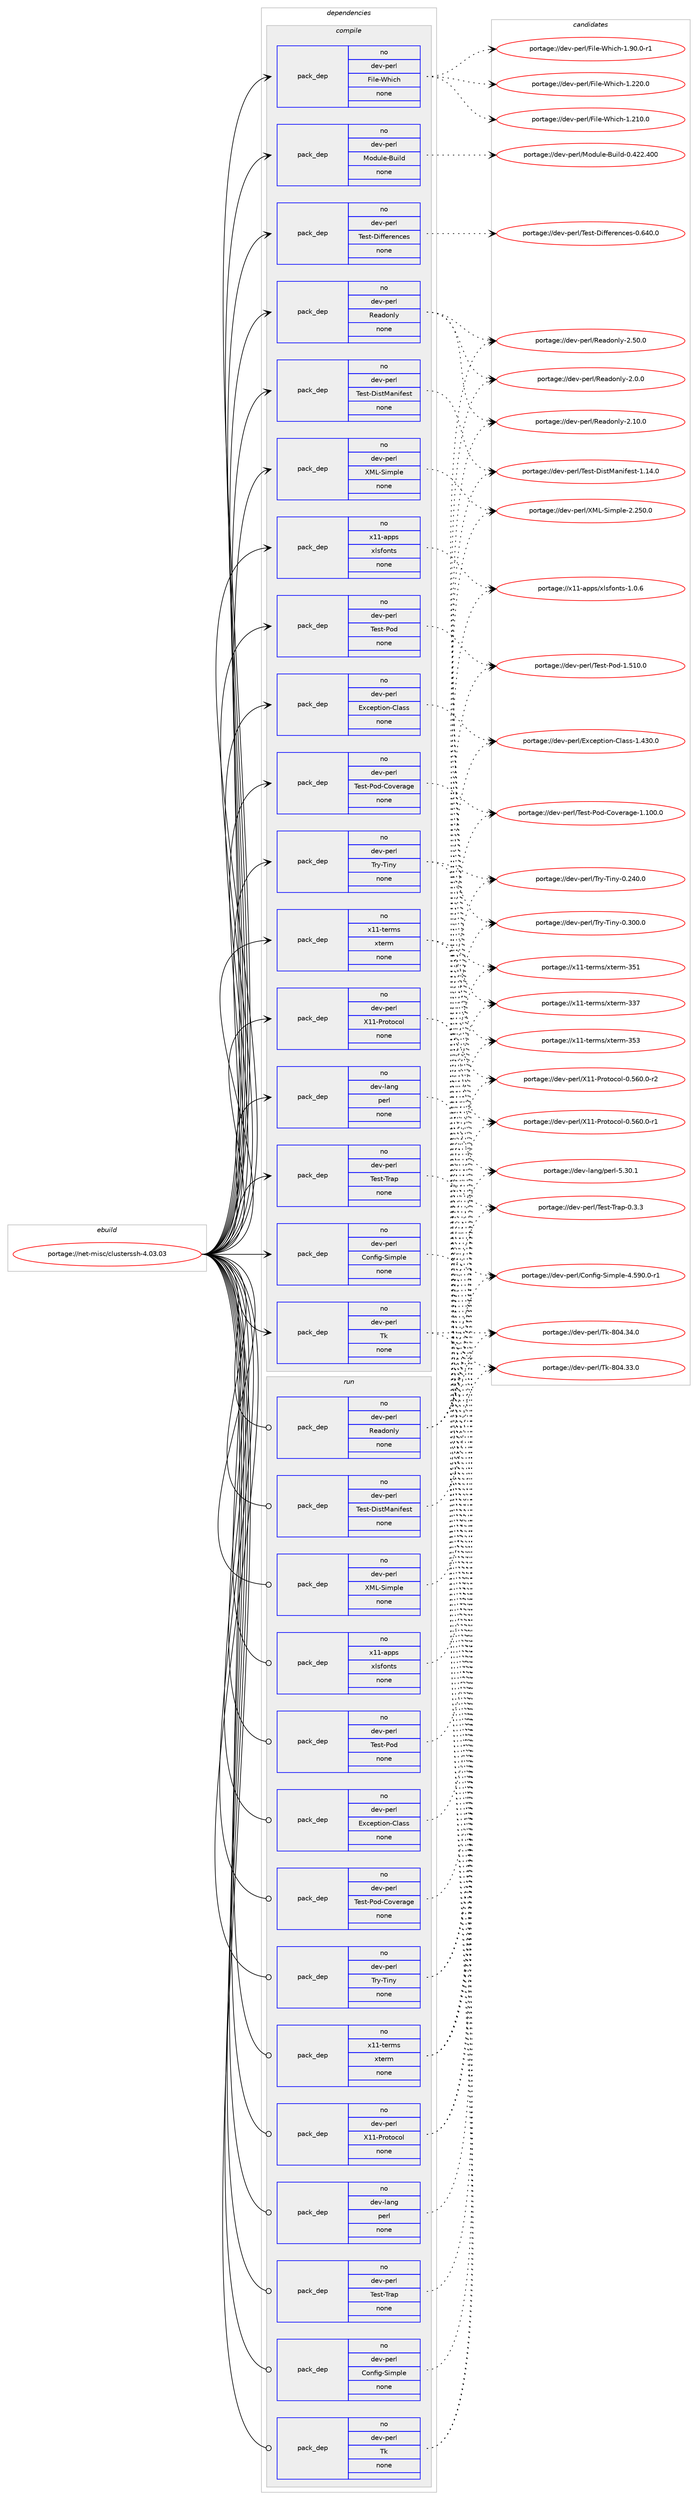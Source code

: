 digraph prolog {

# *************
# Graph options
# *************

newrank=true;
concentrate=true;
compound=true;
graph [rankdir=LR,fontname=Helvetica,fontsize=10,ranksep=1.5];#, ranksep=2.5, nodesep=0.2];
edge  [arrowhead=vee];
node  [fontname=Helvetica,fontsize=10];

# **********
# The ebuild
# **********

subgraph cluster_leftcol {
color=gray;
rank=same;
label=<<i>ebuild</i>>;
id [label="portage://net-misc/clusterssh-4.03.03", color=red, width=4, href="../net-misc/clusterssh-4.03.03.svg"];
}

# ****************
# The dependencies
# ****************

subgraph cluster_midcol {
color=gray;
label=<<i>dependencies</i>>;
subgraph cluster_compile {
fillcolor="#eeeeee";
style=filled;
label=<<i>compile</i>>;
subgraph pack58965 {
dependency76016 [label=<<TABLE BORDER="0" CELLBORDER="1" CELLSPACING="0" CELLPADDING="4" WIDTH="220"><TR><TD ROWSPAN="6" CELLPADDING="30">pack_dep</TD></TR><TR><TD WIDTH="110">no</TD></TR><TR><TD>dev-lang</TD></TR><TR><TD>perl</TD></TR><TR><TD>none</TD></TR><TR><TD></TD></TR></TABLE>>, shape=none, color=blue];
}
id:e -> dependency76016:w [weight=20,style="solid",arrowhead="vee"];
subgraph pack58966 {
dependency76017 [label=<<TABLE BORDER="0" CELLBORDER="1" CELLSPACING="0" CELLPADDING="4" WIDTH="220"><TR><TD ROWSPAN="6" CELLPADDING="30">pack_dep</TD></TR><TR><TD WIDTH="110">no</TD></TR><TR><TD>dev-perl</TD></TR><TR><TD>Config-Simple</TD></TR><TR><TD>none</TD></TR><TR><TD></TD></TR></TABLE>>, shape=none, color=blue];
}
id:e -> dependency76017:w [weight=20,style="solid",arrowhead="vee"];
subgraph pack58967 {
dependency76018 [label=<<TABLE BORDER="0" CELLBORDER="1" CELLSPACING="0" CELLPADDING="4" WIDTH="220"><TR><TD ROWSPAN="6" CELLPADDING="30">pack_dep</TD></TR><TR><TD WIDTH="110">no</TD></TR><TR><TD>dev-perl</TD></TR><TR><TD>Exception-Class</TD></TR><TR><TD>none</TD></TR><TR><TD></TD></TR></TABLE>>, shape=none, color=blue];
}
id:e -> dependency76018:w [weight=20,style="solid",arrowhead="vee"];
subgraph pack58968 {
dependency76019 [label=<<TABLE BORDER="0" CELLBORDER="1" CELLSPACING="0" CELLPADDING="4" WIDTH="220"><TR><TD ROWSPAN="6" CELLPADDING="30">pack_dep</TD></TR><TR><TD WIDTH="110">no</TD></TR><TR><TD>dev-perl</TD></TR><TR><TD>File-Which</TD></TR><TR><TD>none</TD></TR><TR><TD></TD></TR></TABLE>>, shape=none, color=blue];
}
id:e -> dependency76019:w [weight=20,style="solid",arrowhead="vee"];
subgraph pack58969 {
dependency76020 [label=<<TABLE BORDER="0" CELLBORDER="1" CELLSPACING="0" CELLPADDING="4" WIDTH="220"><TR><TD ROWSPAN="6" CELLPADDING="30">pack_dep</TD></TR><TR><TD WIDTH="110">no</TD></TR><TR><TD>dev-perl</TD></TR><TR><TD>Module-Build</TD></TR><TR><TD>none</TD></TR><TR><TD></TD></TR></TABLE>>, shape=none, color=blue];
}
id:e -> dependency76020:w [weight=20,style="solid",arrowhead="vee"];
subgraph pack58970 {
dependency76021 [label=<<TABLE BORDER="0" CELLBORDER="1" CELLSPACING="0" CELLPADDING="4" WIDTH="220"><TR><TD ROWSPAN="6" CELLPADDING="30">pack_dep</TD></TR><TR><TD WIDTH="110">no</TD></TR><TR><TD>dev-perl</TD></TR><TR><TD>Readonly</TD></TR><TR><TD>none</TD></TR><TR><TD></TD></TR></TABLE>>, shape=none, color=blue];
}
id:e -> dependency76021:w [weight=20,style="solid",arrowhead="vee"];
subgraph pack58971 {
dependency76022 [label=<<TABLE BORDER="0" CELLBORDER="1" CELLSPACING="0" CELLPADDING="4" WIDTH="220"><TR><TD ROWSPAN="6" CELLPADDING="30">pack_dep</TD></TR><TR><TD WIDTH="110">no</TD></TR><TR><TD>dev-perl</TD></TR><TR><TD>Test-Differences</TD></TR><TR><TD>none</TD></TR><TR><TD></TD></TR></TABLE>>, shape=none, color=blue];
}
id:e -> dependency76022:w [weight=20,style="solid",arrowhead="vee"];
subgraph pack58972 {
dependency76023 [label=<<TABLE BORDER="0" CELLBORDER="1" CELLSPACING="0" CELLPADDING="4" WIDTH="220"><TR><TD ROWSPAN="6" CELLPADDING="30">pack_dep</TD></TR><TR><TD WIDTH="110">no</TD></TR><TR><TD>dev-perl</TD></TR><TR><TD>Test-DistManifest</TD></TR><TR><TD>none</TD></TR><TR><TD></TD></TR></TABLE>>, shape=none, color=blue];
}
id:e -> dependency76023:w [weight=20,style="solid",arrowhead="vee"];
subgraph pack58973 {
dependency76024 [label=<<TABLE BORDER="0" CELLBORDER="1" CELLSPACING="0" CELLPADDING="4" WIDTH="220"><TR><TD ROWSPAN="6" CELLPADDING="30">pack_dep</TD></TR><TR><TD WIDTH="110">no</TD></TR><TR><TD>dev-perl</TD></TR><TR><TD>Test-Pod</TD></TR><TR><TD>none</TD></TR><TR><TD></TD></TR></TABLE>>, shape=none, color=blue];
}
id:e -> dependency76024:w [weight=20,style="solid",arrowhead="vee"];
subgraph pack58974 {
dependency76025 [label=<<TABLE BORDER="0" CELLBORDER="1" CELLSPACING="0" CELLPADDING="4" WIDTH="220"><TR><TD ROWSPAN="6" CELLPADDING="30">pack_dep</TD></TR><TR><TD WIDTH="110">no</TD></TR><TR><TD>dev-perl</TD></TR><TR><TD>Test-Pod-Coverage</TD></TR><TR><TD>none</TD></TR><TR><TD></TD></TR></TABLE>>, shape=none, color=blue];
}
id:e -> dependency76025:w [weight=20,style="solid",arrowhead="vee"];
subgraph pack58975 {
dependency76026 [label=<<TABLE BORDER="0" CELLBORDER="1" CELLSPACING="0" CELLPADDING="4" WIDTH="220"><TR><TD ROWSPAN="6" CELLPADDING="30">pack_dep</TD></TR><TR><TD WIDTH="110">no</TD></TR><TR><TD>dev-perl</TD></TR><TR><TD>Test-Trap</TD></TR><TR><TD>none</TD></TR><TR><TD></TD></TR></TABLE>>, shape=none, color=blue];
}
id:e -> dependency76026:w [weight=20,style="solid",arrowhead="vee"];
subgraph pack58976 {
dependency76027 [label=<<TABLE BORDER="0" CELLBORDER="1" CELLSPACING="0" CELLPADDING="4" WIDTH="220"><TR><TD ROWSPAN="6" CELLPADDING="30">pack_dep</TD></TR><TR><TD WIDTH="110">no</TD></TR><TR><TD>dev-perl</TD></TR><TR><TD>Tk</TD></TR><TR><TD>none</TD></TR><TR><TD></TD></TR></TABLE>>, shape=none, color=blue];
}
id:e -> dependency76027:w [weight=20,style="solid",arrowhead="vee"];
subgraph pack58977 {
dependency76028 [label=<<TABLE BORDER="0" CELLBORDER="1" CELLSPACING="0" CELLPADDING="4" WIDTH="220"><TR><TD ROWSPAN="6" CELLPADDING="30">pack_dep</TD></TR><TR><TD WIDTH="110">no</TD></TR><TR><TD>dev-perl</TD></TR><TR><TD>Try-Tiny</TD></TR><TR><TD>none</TD></TR><TR><TD></TD></TR></TABLE>>, shape=none, color=blue];
}
id:e -> dependency76028:w [weight=20,style="solid",arrowhead="vee"];
subgraph pack58978 {
dependency76029 [label=<<TABLE BORDER="0" CELLBORDER="1" CELLSPACING="0" CELLPADDING="4" WIDTH="220"><TR><TD ROWSPAN="6" CELLPADDING="30">pack_dep</TD></TR><TR><TD WIDTH="110">no</TD></TR><TR><TD>dev-perl</TD></TR><TR><TD>X11-Protocol</TD></TR><TR><TD>none</TD></TR><TR><TD></TD></TR></TABLE>>, shape=none, color=blue];
}
id:e -> dependency76029:w [weight=20,style="solid",arrowhead="vee"];
subgraph pack58979 {
dependency76030 [label=<<TABLE BORDER="0" CELLBORDER="1" CELLSPACING="0" CELLPADDING="4" WIDTH="220"><TR><TD ROWSPAN="6" CELLPADDING="30">pack_dep</TD></TR><TR><TD WIDTH="110">no</TD></TR><TR><TD>dev-perl</TD></TR><TR><TD>XML-Simple</TD></TR><TR><TD>none</TD></TR><TR><TD></TD></TR></TABLE>>, shape=none, color=blue];
}
id:e -> dependency76030:w [weight=20,style="solid",arrowhead="vee"];
subgraph pack58980 {
dependency76031 [label=<<TABLE BORDER="0" CELLBORDER="1" CELLSPACING="0" CELLPADDING="4" WIDTH="220"><TR><TD ROWSPAN="6" CELLPADDING="30">pack_dep</TD></TR><TR><TD WIDTH="110">no</TD></TR><TR><TD>x11-apps</TD></TR><TR><TD>xlsfonts</TD></TR><TR><TD>none</TD></TR><TR><TD></TD></TR></TABLE>>, shape=none, color=blue];
}
id:e -> dependency76031:w [weight=20,style="solid",arrowhead="vee"];
subgraph pack58981 {
dependency76032 [label=<<TABLE BORDER="0" CELLBORDER="1" CELLSPACING="0" CELLPADDING="4" WIDTH="220"><TR><TD ROWSPAN="6" CELLPADDING="30">pack_dep</TD></TR><TR><TD WIDTH="110">no</TD></TR><TR><TD>x11-terms</TD></TR><TR><TD>xterm</TD></TR><TR><TD>none</TD></TR><TR><TD></TD></TR></TABLE>>, shape=none, color=blue];
}
id:e -> dependency76032:w [weight=20,style="solid",arrowhead="vee"];
}
subgraph cluster_compileandrun {
fillcolor="#eeeeee";
style=filled;
label=<<i>compile and run</i>>;
}
subgraph cluster_run {
fillcolor="#eeeeee";
style=filled;
label=<<i>run</i>>;
subgraph pack58982 {
dependency76033 [label=<<TABLE BORDER="0" CELLBORDER="1" CELLSPACING="0" CELLPADDING="4" WIDTH="220"><TR><TD ROWSPAN="6" CELLPADDING="30">pack_dep</TD></TR><TR><TD WIDTH="110">no</TD></TR><TR><TD>dev-lang</TD></TR><TR><TD>perl</TD></TR><TR><TD>none</TD></TR><TR><TD></TD></TR></TABLE>>, shape=none, color=blue];
}
id:e -> dependency76033:w [weight=20,style="solid",arrowhead="odot"];
subgraph pack58983 {
dependency76034 [label=<<TABLE BORDER="0" CELLBORDER="1" CELLSPACING="0" CELLPADDING="4" WIDTH="220"><TR><TD ROWSPAN="6" CELLPADDING="30">pack_dep</TD></TR><TR><TD WIDTH="110">no</TD></TR><TR><TD>dev-perl</TD></TR><TR><TD>Config-Simple</TD></TR><TR><TD>none</TD></TR><TR><TD></TD></TR></TABLE>>, shape=none, color=blue];
}
id:e -> dependency76034:w [weight=20,style="solid",arrowhead="odot"];
subgraph pack58984 {
dependency76035 [label=<<TABLE BORDER="0" CELLBORDER="1" CELLSPACING="0" CELLPADDING="4" WIDTH="220"><TR><TD ROWSPAN="6" CELLPADDING="30">pack_dep</TD></TR><TR><TD WIDTH="110">no</TD></TR><TR><TD>dev-perl</TD></TR><TR><TD>Exception-Class</TD></TR><TR><TD>none</TD></TR><TR><TD></TD></TR></TABLE>>, shape=none, color=blue];
}
id:e -> dependency76035:w [weight=20,style="solid",arrowhead="odot"];
subgraph pack58985 {
dependency76036 [label=<<TABLE BORDER="0" CELLBORDER="1" CELLSPACING="0" CELLPADDING="4" WIDTH="220"><TR><TD ROWSPAN="6" CELLPADDING="30">pack_dep</TD></TR><TR><TD WIDTH="110">no</TD></TR><TR><TD>dev-perl</TD></TR><TR><TD>Readonly</TD></TR><TR><TD>none</TD></TR><TR><TD></TD></TR></TABLE>>, shape=none, color=blue];
}
id:e -> dependency76036:w [weight=20,style="solid",arrowhead="odot"];
subgraph pack58986 {
dependency76037 [label=<<TABLE BORDER="0" CELLBORDER="1" CELLSPACING="0" CELLPADDING="4" WIDTH="220"><TR><TD ROWSPAN="6" CELLPADDING="30">pack_dep</TD></TR><TR><TD WIDTH="110">no</TD></TR><TR><TD>dev-perl</TD></TR><TR><TD>Test-DistManifest</TD></TR><TR><TD>none</TD></TR><TR><TD></TD></TR></TABLE>>, shape=none, color=blue];
}
id:e -> dependency76037:w [weight=20,style="solid",arrowhead="odot"];
subgraph pack58987 {
dependency76038 [label=<<TABLE BORDER="0" CELLBORDER="1" CELLSPACING="0" CELLPADDING="4" WIDTH="220"><TR><TD ROWSPAN="6" CELLPADDING="30">pack_dep</TD></TR><TR><TD WIDTH="110">no</TD></TR><TR><TD>dev-perl</TD></TR><TR><TD>Test-Pod</TD></TR><TR><TD>none</TD></TR><TR><TD></TD></TR></TABLE>>, shape=none, color=blue];
}
id:e -> dependency76038:w [weight=20,style="solid",arrowhead="odot"];
subgraph pack58988 {
dependency76039 [label=<<TABLE BORDER="0" CELLBORDER="1" CELLSPACING="0" CELLPADDING="4" WIDTH="220"><TR><TD ROWSPAN="6" CELLPADDING="30">pack_dep</TD></TR><TR><TD WIDTH="110">no</TD></TR><TR><TD>dev-perl</TD></TR><TR><TD>Test-Pod-Coverage</TD></TR><TR><TD>none</TD></TR><TR><TD></TD></TR></TABLE>>, shape=none, color=blue];
}
id:e -> dependency76039:w [weight=20,style="solid",arrowhead="odot"];
subgraph pack58989 {
dependency76040 [label=<<TABLE BORDER="0" CELLBORDER="1" CELLSPACING="0" CELLPADDING="4" WIDTH="220"><TR><TD ROWSPAN="6" CELLPADDING="30">pack_dep</TD></TR><TR><TD WIDTH="110">no</TD></TR><TR><TD>dev-perl</TD></TR><TR><TD>Test-Trap</TD></TR><TR><TD>none</TD></TR><TR><TD></TD></TR></TABLE>>, shape=none, color=blue];
}
id:e -> dependency76040:w [weight=20,style="solid",arrowhead="odot"];
subgraph pack58990 {
dependency76041 [label=<<TABLE BORDER="0" CELLBORDER="1" CELLSPACING="0" CELLPADDING="4" WIDTH="220"><TR><TD ROWSPAN="6" CELLPADDING="30">pack_dep</TD></TR><TR><TD WIDTH="110">no</TD></TR><TR><TD>dev-perl</TD></TR><TR><TD>Tk</TD></TR><TR><TD>none</TD></TR><TR><TD></TD></TR></TABLE>>, shape=none, color=blue];
}
id:e -> dependency76041:w [weight=20,style="solid",arrowhead="odot"];
subgraph pack58991 {
dependency76042 [label=<<TABLE BORDER="0" CELLBORDER="1" CELLSPACING="0" CELLPADDING="4" WIDTH="220"><TR><TD ROWSPAN="6" CELLPADDING="30">pack_dep</TD></TR><TR><TD WIDTH="110">no</TD></TR><TR><TD>dev-perl</TD></TR><TR><TD>Try-Tiny</TD></TR><TR><TD>none</TD></TR><TR><TD></TD></TR></TABLE>>, shape=none, color=blue];
}
id:e -> dependency76042:w [weight=20,style="solid",arrowhead="odot"];
subgraph pack58992 {
dependency76043 [label=<<TABLE BORDER="0" CELLBORDER="1" CELLSPACING="0" CELLPADDING="4" WIDTH="220"><TR><TD ROWSPAN="6" CELLPADDING="30">pack_dep</TD></TR><TR><TD WIDTH="110">no</TD></TR><TR><TD>dev-perl</TD></TR><TR><TD>X11-Protocol</TD></TR><TR><TD>none</TD></TR><TR><TD></TD></TR></TABLE>>, shape=none, color=blue];
}
id:e -> dependency76043:w [weight=20,style="solid",arrowhead="odot"];
subgraph pack58993 {
dependency76044 [label=<<TABLE BORDER="0" CELLBORDER="1" CELLSPACING="0" CELLPADDING="4" WIDTH="220"><TR><TD ROWSPAN="6" CELLPADDING="30">pack_dep</TD></TR><TR><TD WIDTH="110">no</TD></TR><TR><TD>dev-perl</TD></TR><TR><TD>XML-Simple</TD></TR><TR><TD>none</TD></TR><TR><TD></TD></TR></TABLE>>, shape=none, color=blue];
}
id:e -> dependency76044:w [weight=20,style="solid",arrowhead="odot"];
subgraph pack58994 {
dependency76045 [label=<<TABLE BORDER="0" CELLBORDER="1" CELLSPACING="0" CELLPADDING="4" WIDTH="220"><TR><TD ROWSPAN="6" CELLPADDING="30">pack_dep</TD></TR><TR><TD WIDTH="110">no</TD></TR><TR><TD>x11-apps</TD></TR><TR><TD>xlsfonts</TD></TR><TR><TD>none</TD></TR><TR><TD></TD></TR></TABLE>>, shape=none, color=blue];
}
id:e -> dependency76045:w [weight=20,style="solid",arrowhead="odot"];
subgraph pack58995 {
dependency76046 [label=<<TABLE BORDER="0" CELLBORDER="1" CELLSPACING="0" CELLPADDING="4" WIDTH="220"><TR><TD ROWSPAN="6" CELLPADDING="30">pack_dep</TD></TR><TR><TD WIDTH="110">no</TD></TR><TR><TD>x11-terms</TD></TR><TR><TD>xterm</TD></TR><TR><TD>none</TD></TR><TR><TD></TD></TR></TABLE>>, shape=none, color=blue];
}
id:e -> dependency76046:w [weight=20,style="solid",arrowhead="odot"];
}
}

# **************
# The candidates
# **************

subgraph cluster_choices {
rank=same;
color=gray;
label=<<i>candidates</i>>;

subgraph choice58965 {
color=black;
nodesep=1;
choice10010111845108971101034711210111410845534651484649 [label="portage://dev-lang/perl-5.30.1", color=red, width=4,href="../dev-lang/perl-5.30.1.svg"];
dependency76016:e -> choice10010111845108971101034711210111410845534651484649:w [style=dotted,weight="100"];
}
subgraph choice58966 {
color=black;
nodesep=1;
choice100101118451121011141084767111110102105103458310510911210810145524653574846484511449 [label="portage://dev-perl/Config-Simple-4.590.0-r1", color=red, width=4,href="../dev-perl/Config-Simple-4.590.0-r1.svg"];
dependency76017:e -> choice100101118451121011141084767111110102105103458310510911210810145524653574846484511449:w [style=dotted,weight="100"];
}
subgraph choice58967 {
color=black;
nodesep=1;
choice100101118451121011141084769120991011121161051111104567108971151154549465251484648 [label="portage://dev-perl/Exception-Class-1.430.0", color=red, width=4,href="../dev-perl/Exception-Class-1.430.0.svg"];
dependency76018:e -> choice100101118451121011141084769120991011121161051111104567108971151154549465251484648:w [style=dotted,weight="100"];
}
subgraph choice58968 {
color=black;
nodesep=1;
choice100101118451121011141084770105108101458710410599104454946574846484511449 [label="portage://dev-perl/File-Which-1.90.0-r1", color=red, width=4,href="../dev-perl/File-Which-1.90.0-r1.svg"];
choice1001011184511210111410847701051081014587104105991044549465050484648 [label="portage://dev-perl/File-Which-1.220.0", color=red, width=4,href="../dev-perl/File-Which-1.220.0.svg"];
choice1001011184511210111410847701051081014587104105991044549465049484648 [label="portage://dev-perl/File-Which-1.210.0", color=red, width=4,href="../dev-perl/File-Which-1.210.0.svg"];
dependency76019:e -> choice100101118451121011141084770105108101458710410599104454946574846484511449:w [style=dotted,weight="100"];
dependency76019:e -> choice1001011184511210111410847701051081014587104105991044549465050484648:w [style=dotted,weight="100"];
dependency76019:e -> choice1001011184511210111410847701051081014587104105991044549465049484648:w [style=dotted,weight="100"];
}
subgraph choice58969 {
color=black;
nodesep=1;
choice100101118451121011141084777111100117108101456611710510810045484652505046524848 [label="portage://dev-perl/Module-Build-0.422.400", color=red, width=4,href="../dev-perl/Module-Build-0.422.400.svg"];
dependency76020:e -> choice100101118451121011141084777111100117108101456611710510810045484652505046524848:w [style=dotted,weight="100"];
}
subgraph choice58970 {
color=black;
nodesep=1;
choice1001011184511210111410847821019710011111010812145504653484648 [label="portage://dev-perl/Readonly-2.50.0", color=red, width=4,href="../dev-perl/Readonly-2.50.0.svg"];
choice1001011184511210111410847821019710011111010812145504649484648 [label="portage://dev-perl/Readonly-2.10.0", color=red, width=4,href="../dev-perl/Readonly-2.10.0.svg"];
choice10010111845112101114108478210197100111110108121455046484648 [label="portage://dev-perl/Readonly-2.0.0", color=red, width=4,href="../dev-perl/Readonly-2.0.0.svg"];
dependency76021:e -> choice1001011184511210111410847821019710011111010812145504653484648:w [style=dotted,weight="100"];
dependency76021:e -> choice1001011184511210111410847821019710011111010812145504649484648:w [style=dotted,weight="100"];
dependency76021:e -> choice10010111845112101114108478210197100111110108121455046484648:w [style=dotted,weight="100"];
}
subgraph choice58971 {
color=black;
nodesep=1;
choice1001011184511210111410847841011151164568105102102101114101110991011154548465452484648 [label="portage://dev-perl/Test-Differences-0.640.0", color=red, width=4,href="../dev-perl/Test-Differences-0.640.0.svg"];
dependency76022:e -> choice1001011184511210111410847841011151164568105102102101114101110991011154548465452484648:w [style=dotted,weight="100"];
}
subgraph choice58972 {
color=black;
nodesep=1;
choice1001011184511210111410847841011151164568105115116779711010510210111511645494649524648 [label="portage://dev-perl/Test-DistManifest-1.14.0", color=red, width=4,href="../dev-perl/Test-DistManifest-1.14.0.svg"];
dependency76023:e -> choice1001011184511210111410847841011151164568105115116779711010510210111511645494649524648:w [style=dotted,weight="100"];
}
subgraph choice58973 {
color=black;
nodesep=1;
choice10010111845112101114108478410111511645801111004549465349484648 [label="portage://dev-perl/Test-Pod-1.510.0", color=red, width=4,href="../dev-perl/Test-Pod-1.510.0.svg"];
dependency76024:e -> choice10010111845112101114108478410111511645801111004549465349484648:w [style=dotted,weight="100"];
}
subgraph choice58974 {
color=black;
nodesep=1;
choice10010111845112101114108478410111511645801111004567111118101114971031014549464948484648 [label="portage://dev-perl/Test-Pod-Coverage-1.100.0", color=red, width=4,href="../dev-perl/Test-Pod-Coverage-1.100.0.svg"];
dependency76025:e -> choice10010111845112101114108478410111511645801111004567111118101114971031014549464948484648:w [style=dotted,weight="100"];
}
subgraph choice58975 {
color=black;
nodesep=1;
choice100101118451121011141084784101115116458411497112454846514651 [label="portage://dev-perl/Test-Trap-0.3.3", color=red, width=4,href="../dev-perl/Test-Trap-0.3.3.svg"];
dependency76026:e -> choice100101118451121011141084784101115116458411497112454846514651:w [style=dotted,weight="100"];
}
subgraph choice58976 {
color=black;
nodesep=1;
choice100101118451121011141084784107455648524651524648 [label="portage://dev-perl/Tk-804.34.0", color=red, width=4,href="../dev-perl/Tk-804.34.0.svg"];
choice100101118451121011141084784107455648524651514648 [label="portage://dev-perl/Tk-804.33.0", color=red, width=4,href="../dev-perl/Tk-804.33.0.svg"];
dependency76027:e -> choice100101118451121011141084784107455648524651524648:w [style=dotted,weight="100"];
dependency76027:e -> choice100101118451121011141084784107455648524651514648:w [style=dotted,weight="100"];
}
subgraph choice58977 {
color=black;
nodesep=1;
choice10010111845112101114108478411412145841051101214548465148484648 [label="portage://dev-perl/Try-Tiny-0.300.0", color=red, width=4,href="../dev-perl/Try-Tiny-0.300.0.svg"];
choice10010111845112101114108478411412145841051101214548465052484648 [label="portage://dev-perl/Try-Tiny-0.240.0", color=red, width=4,href="../dev-perl/Try-Tiny-0.240.0.svg"];
dependency76028:e -> choice10010111845112101114108478411412145841051101214548465148484648:w [style=dotted,weight="100"];
dependency76028:e -> choice10010111845112101114108478411412145841051101214548465052484648:w [style=dotted,weight="100"];
}
subgraph choice58978 {
color=black;
nodesep=1;
choice100101118451121011141084788494945801141111161119911110845484653544846484511450 [label="portage://dev-perl/X11-Protocol-0.560.0-r2", color=red, width=4,href="../dev-perl/X11-Protocol-0.560.0-r2.svg"];
choice100101118451121011141084788494945801141111161119911110845484653544846484511449 [label="portage://dev-perl/X11-Protocol-0.560.0-r1", color=red, width=4,href="../dev-perl/X11-Protocol-0.560.0-r1.svg"];
dependency76029:e -> choice100101118451121011141084788494945801141111161119911110845484653544846484511450:w [style=dotted,weight="100"];
dependency76029:e -> choice100101118451121011141084788494945801141111161119911110845484653544846484511449:w [style=dotted,weight="100"];
}
subgraph choice58979 {
color=black;
nodesep=1;
choice100101118451121011141084788777645831051091121081014550465053484648 [label="portage://dev-perl/XML-Simple-2.250.0", color=red, width=4,href="../dev-perl/XML-Simple-2.250.0.svg"];
dependency76030:e -> choice100101118451121011141084788777645831051091121081014550465053484648:w [style=dotted,weight="100"];
}
subgraph choice58980 {
color=black;
nodesep=1;
choice1204949459711211211547120108115102111110116115454946484654 [label="portage://x11-apps/xlsfonts-1.0.6", color=red, width=4,href="../x11-apps/xlsfonts-1.0.6.svg"];
dependency76031:e -> choice1204949459711211211547120108115102111110116115454946484654:w [style=dotted,weight="100"];
}
subgraph choice58981 {
color=black;
nodesep=1;
choice1204949451161011141091154712011610111410945515351 [label="portage://x11-terms/xterm-353", color=red, width=4,href="../x11-terms/xterm-353.svg"];
choice1204949451161011141091154712011610111410945515349 [label="portage://x11-terms/xterm-351", color=red, width=4,href="../x11-terms/xterm-351.svg"];
choice1204949451161011141091154712011610111410945515155 [label="portage://x11-terms/xterm-337", color=red, width=4,href="../x11-terms/xterm-337.svg"];
dependency76032:e -> choice1204949451161011141091154712011610111410945515351:w [style=dotted,weight="100"];
dependency76032:e -> choice1204949451161011141091154712011610111410945515349:w [style=dotted,weight="100"];
dependency76032:e -> choice1204949451161011141091154712011610111410945515155:w [style=dotted,weight="100"];
}
subgraph choice58982 {
color=black;
nodesep=1;
choice10010111845108971101034711210111410845534651484649 [label="portage://dev-lang/perl-5.30.1", color=red, width=4,href="../dev-lang/perl-5.30.1.svg"];
dependency76033:e -> choice10010111845108971101034711210111410845534651484649:w [style=dotted,weight="100"];
}
subgraph choice58983 {
color=black;
nodesep=1;
choice100101118451121011141084767111110102105103458310510911210810145524653574846484511449 [label="portage://dev-perl/Config-Simple-4.590.0-r1", color=red, width=4,href="../dev-perl/Config-Simple-4.590.0-r1.svg"];
dependency76034:e -> choice100101118451121011141084767111110102105103458310510911210810145524653574846484511449:w [style=dotted,weight="100"];
}
subgraph choice58984 {
color=black;
nodesep=1;
choice100101118451121011141084769120991011121161051111104567108971151154549465251484648 [label="portage://dev-perl/Exception-Class-1.430.0", color=red, width=4,href="../dev-perl/Exception-Class-1.430.0.svg"];
dependency76035:e -> choice100101118451121011141084769120991011121161051111104567108971151154549465251484648:w [style=dotted,weight="100"];
}
subgraph choice58985 {
color=black;
nodesep=1;
choice1001011184511210111410847821019710011111010812145504653484648 [label="portage://dev-perl/Readonly-2.50.0", color=red, width=4,href="../dev-perl/Readonly-2.50.0.svg"];
choice1001011184511210111410847821019710011111010812145504649484648 [label="portage://dev-perl/Readonly-2.10.0", color=red, width=4,href="../dev-perl/Readonly-2.10.0.svg"];
choice10010111845112101114108478210197100111110108121455046484648 [label="portage://dev-perl/Readonly-2.0.0", color=red, width=4,href="../dev-perl/Readonly-2.0.0.svg"];
dependency76036:e -> choice1001011184511210111410847821019710011111010812145504653484648:w [style=dotted,weight="100"];
dependency76036:e -> choice1001011184511210111410847821019710011111010812145504649484648:w [style=dotted,weight="100"];
dependency76036:e -> choice10010111845112101114108478210197100111110108121455046484648:w [style=dotted,weight="100"];
}
subgraph choice58986 {
color=black;
nodesep=1;
choice1001011184511210111410847841011151164568105115116779711010510210111511645494649524648 [label="portage://dev-perl/Test-DistManifest-1.14.0", color=red, width=4,href="../dev-perl/Test-DistManifest-1.14.0.svg"];
dependency76037:e -> choice1001011184511210111410847841011151164568105115116779711010510210111511645494649524648:w [style=dotted,weight="100"];
}
subgraph choice58987 {
color=black;
nodesep=1;
choice10010111845112101114108478410111511645801111004549465349484648 [label="portage://dev-perl/Test-Pod-1.510.0", color=red, width=4,href="../dev-perl/Test-Pod-1.510.0.svg"];
dependency76038:e -> choice10010111845112101114108478410111511645801111004549465349484648:w [style=dotted,weight="100"];
}
subgraph choice58988 {
color=black;
nodesep=1;
choice10010111845112101114108478410111511645801111004567111118101114971031014549464948484648 [label="portage://dev-perl/Test-Pod-Coverage-1.100.0", color=red, width=4,href="../dev-perl/Test-Pod-Coverage-1.100.0.svg"];
dependency76039:e -> choice10010111845112101114108478410111511645801111004567111118101114971031014549464948484648:w [style=dotted,weight="100"];
}
subgraph choice58989 {
color=black;
nodesep=1;
choice100101118451121011141084784101115116458411497112454846514651 [label="portage://dev-perl/Test-Trap-0.3.3", color=red, width=4,href="../dev-perl/Test-Trap-0.3.3.svg"];
dependency76040:e -> choice100101118451121011141084784101115116458411497112454846514651:w [style=dotted,weight="100"];
}
subgraph choice58990 {
color=black;
nodesep=1;
choice100101118451121011141084784107455648524651524648 [label="portage://dev-perl/Tk-804.34.0", color=red, width=4,href="../dev-perl/Tk-804.34.0.svg"];
choice100101118451121011141084784107455648524651514648 [label="portage://dev-perl/Tk-804.33.0", color=red, width=4,href="../dev-perl/Tk-804.33.0.svg"];
dependency76041:e -> choice100101118451121011141084784107455648524651524648:w [style=dotted,weight="100"];
dependency76041:e -> choice100101118451121011141084784107455648524651514648:w [style=dotted,weight="100"];
}
subgraph choice58991 {
color=black;
nodesep=1;
choice10010111845112101114108478411412145841051101214548465148484648 [label="portage://dev-perl/Try-Tiny-0.300.0", color=red, width=4,href="../dev-perl/Try-Tiny-0.300.0.svg"];
choice10010111845112101114108478411412145841051101214548465052484648 [label="portage://dev-perl/Try-Tiny-0.240.0", color=red, width=4,href="../dev-perl/Try-Tiny-0.240.0.svg"];
dependency76042:e -> choice10010111845112101114108478411412145841051101214548465148484648:w [style=dotted,weight="100"];
dependency76042:e -> choice10010111845112101114108478411412145841051101214548465052484648:w [style=dotted,weight="100"];
}
subgraph choice58992 {
color=black;
nodesep=1;
choice100101118451121011141084788494945801141111161119911110845484653544846484511450 [label="portage://dev-perl/X11-Protocol-0.560.0-r2", color=red, width=4,href="../dev-perl/X11-Protocol-0.560.0-r2.svg"];
choice100101118451121011141084788494945801141111161119911110845484653544846484511449 [label="portage://dev-perl/X11-Protocol-0.560.0-r1", color=red, width=4,href="../dev-perl/X11-Protocol-0.560.0-r1.svg"];
dependency76043:e -> choice100101118451121011141084788494945801141111161119911110845484653544846484511450:w [style=dotted,weight="100"];
dependency76043:e -> choice100101118451121011141084788494945801141111161119911110845484653544846484511449:w [style=dotted,weight="100"];
}
subgraph choice58993 {
color=black;
nodesep=1;
choice100101118451121011141084788777645831051091121081014550465053484648 [label="portage://dev-perl/XML-Simple-2.250.0", color=red, width=4,href="../dev-perl/XML-Simple-2.250.0.svg"];
dependency76044:e -> choice100101118451121011141084788777645831051091121081014550465053484648:w [style=dotted,weight="100"];
}
subgraph choice58994 {
color=black;
nodesep=1;
choice1204949459711211211547120108115102111110116115454946484654 [label="portage://x11-apps/xlsfonts-1.0.6", color=red, width=4,href="../x11-apps/xlsfonts-1.0.6.svg"];
dependency76045:e -> choice1204949459711211211547120108115102111110116115454946484654:w [style=dotted,weight="100"];
}
subgraph choice58995 {
color=black;
nodesep=1;
choice1204949451161011141091154712011610111410945515351 [label="portage://x11-terms/xterm-353", color=red, width=4,href="../x11-terms/xterm-353.svg"];
choice1204949451161011141091154712011610111410945515349 [label="portage://x11-terms/xterm-351", color=red, width=4,href="../x11-terms/xterm-351.svg"];
choice1204949451161011141091154712011610111410945515155 [label="portage://x11-terms/xterm-337", color=red, width=4,href="../x11-terms/xterm-337.svg"];
dependency76046:e -> choice1204949451161011141091154712011610111410945515351:w [style=dotted,weight="100"];
dependency76046:e -> choice1204949451161011141091154712011610111410945515349:w [style=dotted,weight="100"];
dependency76046:e -> choice1204949451161011141091154712011610111410945515155:w [style=dotted,weight="100"];
}
}

}
